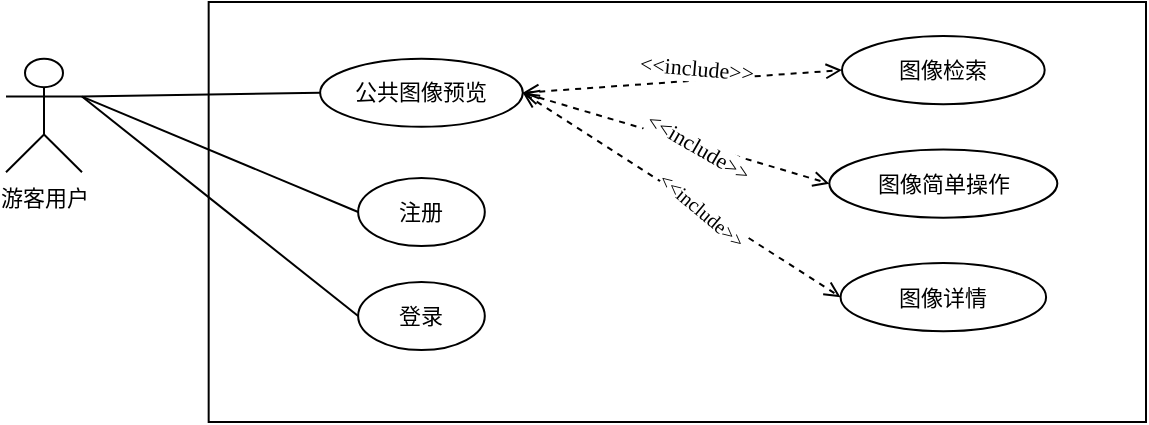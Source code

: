 <mxfile version="21.3.0" type="github">
  <diagram name="第 1 页" id="hsxlmt1f32UlP7LL9Phz">
    <mxGraphModel dx="819" dy="461" grid="1" gridSize="10" guides="1" tooltips="1" connect="1" arrows="1" fold="1" page="1" pageScale="1" pageWidth="583" pageHeight="827" math="0" shadow="0">
      <root>
        <mxCell id="0" />
        <mxCell id="1" parent="0" />
        <mxCell id="9M-1rqzRaxz3Tb8N7U6h-59" value="" style="group" vertex="1" connectable="0" parent="1">
          <mxGeometry x="10" y="10" width="570" height="210" as="geometry" />
        </mxCell>
        <mxCell id="9M-1rqzRaxz3Tb8N7U6h-60" style="edgeStyle=orthogonalEdgeStyle;rounded=0;orthogonalLoop=1;jettySize=auto;html=1;exitX=0.5;exitY=0.5;exitDx=0;exitDy=0;exitPerimeter=0;" edge="1" parent="9M-1rqzRaxz3Tb8N7U6h-59" source="9M-1rqzRaxz3Tb8N7U6h-1">
          <mxGeometry relative="1" as="geometry">
            <mxPoint x="18.813" y="57" as="targetPoint" />
          </mxGeometry>
        </mxCell>
        <mxCell id="9M-1rqzRaxz3Tb8N7U6h-1" value="游客用户" style="shape=umlActor;verticalLabelPosition=bottom;verticalAlign=top;html=1;fontSize=11;fontFamily=宋体;" vertex="1" parent="9M-1rqzRaxz3Tb8N7U6h-59">
          <mxGeometry y="28.378" width="38" height="56.757" as="geometry" />
        </mxCell>
        <mxCell id="9M-1rqzRaxz3Tb8N7U6h-7" value="" style="html=1;whiteSpace=wrap;fillColor=none;fontSize=11;" vertex="1" parent="9M-1rqzRaxz3Tb8N7U6h-59">
          <mxGeometry x="101.333" width="468.667" height="210" as="geometry" />
        </mxCell>
        <mxCell id="9M-1rqzRaxz3Tb8N7U6h-8" value="公共图像预览" style="ellipse;whiteSpace=wrap;html=1;fontSize=11;fontFamily=宋体;" vertex="1" parent="9M-1rqzRaxz3Tb8N7U6h-59">
          <mxGeometry x="157.067" y="28.376" width="101.333" height="34.054" as="geometry" />
        </mxCell>
        <mxCell id="9M-1rqzRaxz3Tb8N7U6h-10" value="" style="endArrow=none;html=1;rounded=0;exitX=1;exitY=0.333;exitDx=0;exitDy=0;exitPerimeter=0;entryX=0;entryY=0.5;entryDx=0;entryDy=0;endFill=0;fontSize=11;" edge="1" parent="9M-1rqzRaxz3Tb8N7U6h-59" source="9M-1rqzRaxz3Tb8N7U6h-1" target="9M-1rqzRaxz3Tb8N7U6h-8">
          <mxGeometry width="50" height="50" relative="1" as="geometry">
            <mxPoint x="126.667" y="28.378" as="sourcePoint" />
            <mxPoint x="190" y="-28.378" as="targetPoint" />
          </mxGeometry>
        </mxCell>
        <mxCell id="9M-1rqzRaxz3Tb8N7U6h-11" value="登录" style="ellipse;whiteSpace=wrap;html=1;fontSize=11;fontFamily=宋体;" vertex="1" parent="9M-1rqzRaxz3Tb8N7U6h-59">
          <mxGeometry x="176.067" y="139.999" width="63.333" height="34.054" as="geometry" />
        </mxCell>
        <mxCell id="9M-1rqzRaxz3Tb8N7U6h-12" value="注册" style="ellipse;whiteSpace=wrap;html=1;fontSize=11;fontFamily=宋体;" vertex="1" parent="9M-1rqzRaxz3Tb8N7U6h-59">
          <mxGeometry x="176.067" y="87.972" width="63.333" height="34.054" as="geometry" />
        </mxCell>
        <mxCell id="9M-1rqzRaxz3Tb8N7U6h-14" value="" style="endArrow=none;html=1;rounded=0;entryX=0;entryY=0.5;entryDx=0;entryDy=0;endFill=0;fontSize=11;exitX=1;exitY=0.333;exitDx=0;exitDy=0;exitPerimeter=0;" edge="1" parent="9M-1rqzRaxz3Tb8N7U6h-59" source="9M-1rqzRaxz3Tb8N7U6h-1" target="9M-1rqzRaxz3Tb8N7U6h-12">
          <mxGeometry width="50" height="50" relative="1" as="geometry">
            <mxPoint x="38" y="51.081" as="sourcePoint" />
            <mxPoint x="305.267" y="45.405" as="targetPoint" />
          </mxGeometry>
        </mxCell>
        <mxCell id="9M-1rqzRaxz3Tb8N7U6h-15" value="" style="endArrow=none;html=1;rounded=0;entryX=0;entryY=0.5;entryDx=0;entryDy=0;endFill=0;exitX=1;exitY=0.333;exitDx=0;exitDy=0;exitPerimeter=0;fontSize=11;" edge="1" parent="9M-1rqzRaxz3Tb8N7U6h-59" source="9M-1rqzRaxz3Tb8N7U6h-1" target="9M-1rqzRaxz3Tb8N7U6h-11">
          <mxGeometry width="50" height="50" relative="1" as="geometry">
            <mxPoint x="114.0" y="51.081" as="sourcePoint" />
            <mxPoint x="305.267" y="181.622" as="targetPoint" />
          </mxGeometry>
        </mxCell>
        <mxCell id="9M-1rqzRaxz3Tb8N7U6h-17" value="图像详情" style="ellipse;whiteSpace=wrap;html=1;fontSize=11;fontFamily=宋体;" vertex="1" parent="9M-1rqzRaxz3Tb8N7U6h-59">
          <mxGeometry x="417.289" y="130.54" width="102.757" height="34.05" as="geometry" />
        </mxCell>
        <mxCell id="9M-1rqzRaxz3Tb8N7U6h-57" style="rounded=0;orthogonalLoop=1;jettySize=auto;html=1;exitX=1;exitY=0.5;exitDx=0;exitDy=0;entryX=0;entryY=0.5;entryDx=0;entryDy=0;dashed=1;startArrow=open;startFill=0;endArrow=open;endFill=0;" edge="1" parent="9M-1rqzRaxz3Tb8N7U6h-59" source="9M-1rqzRaxz3Tb8N7U6h-8" target="9M-1rqzRaxz3Tb8N7U6h-17">
          <mxGeometry relative="1" as="geometry" />
        </mxCell>
        <mxCell id="9M-1rqzRaxz3Tb8N7U6h-58" value="&amp;lt;&amp;lt;include&amp;gt;&amp;gt;" style="edgeLabel;html=1;align=center;verticalAlign=middle;resizable=0;points=[];fontFamily=Times New Roman;fontSize=10;rotation=40;" vertex="1" connectable="0" parent="9M-1rqzRaxz3Tb8N7U6h-57">
          <mxGeometry x="0.134" relative="1" as="geometry">
            <mxPoint as="offset" />
          </mxGeometry>
        </mxCell>
        <mxCell id="9M-1rqzRaxz3Tb8N7U6h-38" value="图像检索" style="ellipse;whiteSpace=wrap;html=1;fontSize=11;fontFamily=宋体;" vertex="1" parent="9M-1rqzRaxz3Tb8N7U6h-59">
          <mxGeometry x="418" y="17.027" width="101.333" height="34.054" as="geometry" />
        </mxCell>
        <mxCell id="9M-1rqzRaxz3Tb8N7U6h-44" value="图像简单操作" style="ellipse;whiteSpace=wrap;html=1;fontSize=11;fontFamily=宋体;" vertex="1" parent="9M-1rqzRaxz3Tb8N7U6h-59">
          <mxGeometry x="411.667" y="73.784" width="114.0" height="34.054" as="geometry" />
        </mxCell>
        <mxCell id="9M-1rqzRaxz3Tb8N7U6h-45" style="rounded=0;orthogonalLoop=1;jettySize=auto;html=1;exitX=1;exitY=0.5;exitDx=0;exitDy=0;entryX=0;entryY=0.5;entryDx=0;entryDy=0;dashed=1;startArrow=open;startFill=0;endArrow=open;endFill=0;fontSize=11;" edge="1" parent="9M-1rqzRaxz3Tb8N7U6h-59" source="9M-1rqzRaxz3Tb8N7U6h-8" target="9M-1rqzRaxz3Tb8N7U6h-44">
          <mxGeometry relative="1" as="geometry">
            <mxPoint x="258.4" y="25.541" as="sourcePoint" />
            <mxPoint x="380" y="105" as="targetPoint" />
          </mxGeometry>
        </mxCell>
        <mxCell id="9M-1rqzRaxz3Tb8N7U6h-46" value="&amp;lt;&amp;lt;include&amp;gt;&amp;gt;" style="edgeLabel;html=1;align=center;verticalAlign=middle;resizable=0;points=[];fontSize=11;fontFamily=Times New Roman;rotation=30;" vertex="1" connectable="0" parent="9M-1rqzRaxz3Tb8N7U6h-45">
          <mxGeometry x="0.107" y="1" relative="1" as="geometry">
            <mxPoint x="2" y="2" as="offset" />
          </mxGeometry>
        </mxCell>
        <mxCell id="9M-1rqzRaxz3Tb8N7U6h-39" style="rounded=0;orthogonalLoop=1;jettySize=auto;html=1;exitX=1;exitY=0.5;exitDx=0;exitDy=0;entryX=0;entryY=0.5;entryDx=0;entryDy=0;dashed=1;startArrow=open;startFill=0;endArrow=open;endFill=0;fontSize=11;" edge="1" parent="9M-1rqzRaxz3Tb8N7U6h-59" source="9M-1rqzRaxz3Tb8N7U6h-8" target="9M-1rqzRaxz3Tb8N7U6h-38">
          <mxGeometry relative="1" as="geometry" />
        </mxCell>
        <mxCell id="9M-1rqzRaxz3Tb8N7U6h-41" value="&amp;lt;&amp;lt;include&amp;gt;&amp;gt;" style="edgeLabel;html=1;align=center;verticalAlign=middle;resizable=0;points=[];fontSize=11;fontFamily=Times New Roman;rotation=5;" vertex="1" connectable="0" parent="9M-1rqzRaxz3Tb8N7U6h-39">
          <mxGeometry x="0.107" y="1" relative="1" as="geometry">
            <mxPoint x="-2" y="-5" as="offset" />
          </mxGeometry>
        </mxCell>
      </root>
    </mxGraphModel>
  </diagram>
</mxfile>
